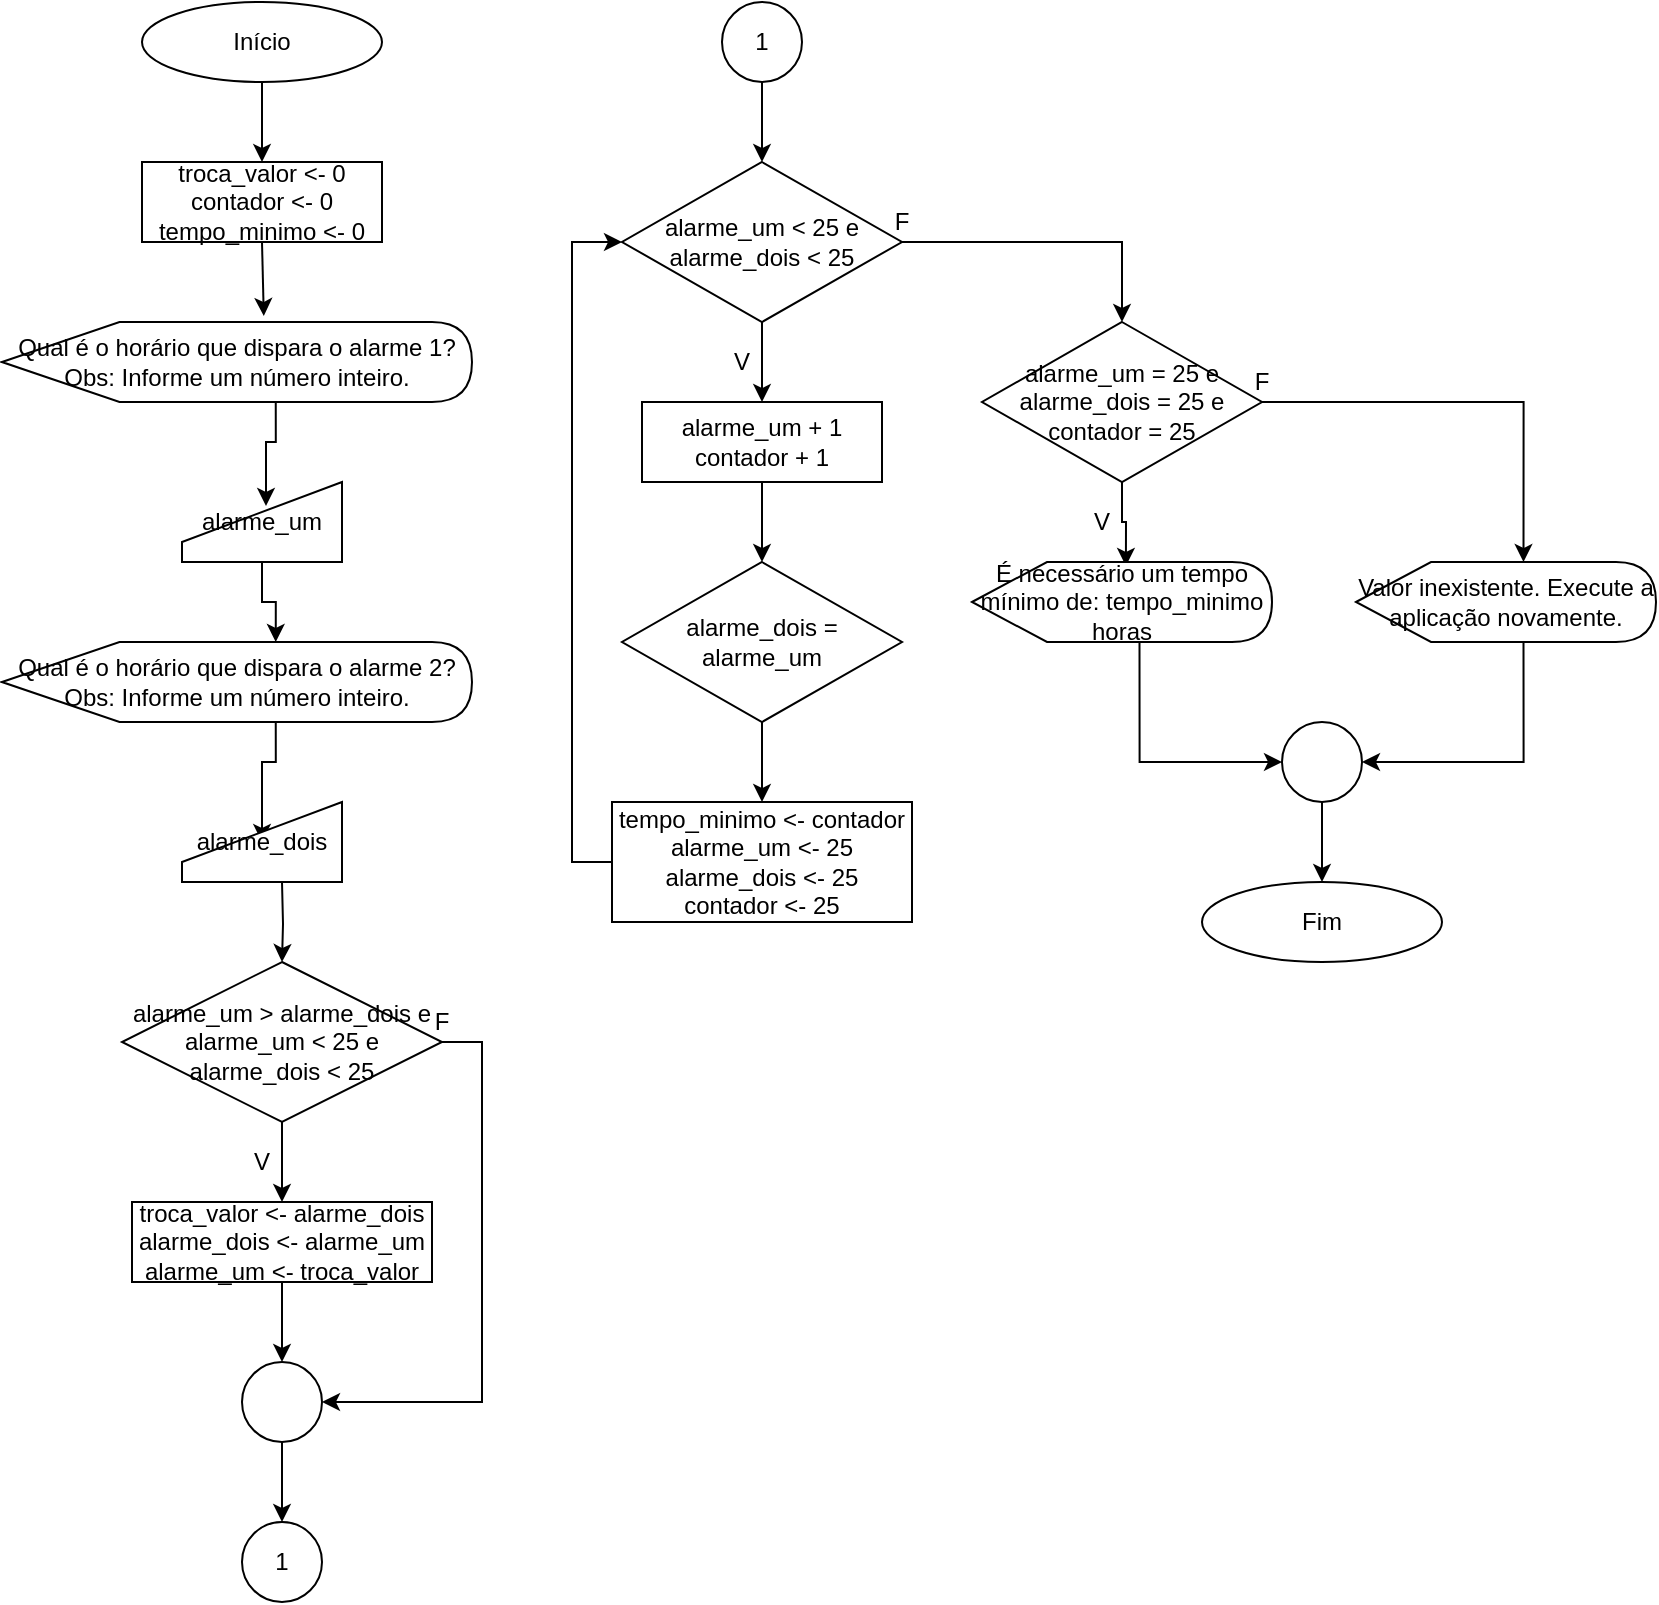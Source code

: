 <mxfile version="14.6.5" type="device"><diagram id="Y5WXKstJo5Wu_lIsVNIk" name="Page-1"><mxGraphModel dx="1108" dy="1549" grid="1" gridSize="10" guides="1" tooltips="1" connect="1" arrows="1" fold="1" page="1" pageScale="1" pageWidth="827" pageHeight="1169" math="0" shadow="0"><root><mxCell id="0"/><mxCell id="1" parent="0"/><mxCell id="j0UNUP0FPxm6FEkCbfm9-30" style="edgeStyle=orthogonalEdgeStyle;rounded=0;orthogonalLoop=1;jettySize=auto;html=1;exitX=0.5;exitY=1;exitDx=0;exitDy=0;entryX=0.5;entryY=0;entryDx=0;entryDy=0;" parent="1" source="j0UNUP0FPxm6FEkCbfm9-1" target="j0UNUP0FPxm6FEkCbfm9-29" edge="1"><mxGeometry relative="1" as="geometry"/></mxCell><mxCell id="j0UNUP0FPxm6FEkCbfm9-1" value="Início" style="ellipse;whiteSpace=wrap;html=1;" parent="1" vertex="1"><mxGeometry x="70" y="-120" width="120" height="40" as="geometry"/></mxCell><mxCell id="j0UNUP0FPxm6FEkCbfm9-2" value="Fim" style="ellipse;whiteSpace=wrap;html=1;" parent="1" vertex="1"><mxGeometry x="600" y="320" width="120" height="40" as="geometry"/></mxCell><mxCell id="j0UNUP0FPxm6FEkCbfm9-26" style="edgeStyle=orthogonalEdgeStyle;rounded=0;orthogonalLoop=1;jettySize=auto;html=1;exitX=0;exitY=0;exitDx=136.875;exitDy=40;exitPerimeter=0;entryX=0.525;entryY=0.3;entryDx=0;entryDy=0;entryPerimeter=0;" parent="1" source="j0UNUP0FPxm6FEkCbfm9-3" target="j0UNUP0FPxm6FEkCbfm9-4" edge="1"><mxGeometry relative="1" as="geometry"/></mxCell><mxCell id="j0UNUP0FPxm6FEkCbfm9-3" value="Qual é o horário que dispara o alarme 1? Obs: Informe um número inteiro." style="shape=display;whiteSpace=wrap;html=1;" parent="1" vertex="1"><mxGeometry y="40" width="235" height="40" as="geometry"/></mxCell><mxCell id="j0UNUP0FPxm6FEkCbfm9-32" style="edgeStyle=orthogonalEdgeStyle;rounded=0;orthogonalLoop=1;jettySize=auto;html=1;exitX=0.5;exitY=1;exitDx=0;exitDy=0;entryX=0;entryY=0;entryDx=136.875;entryDy=0;entryPerimeter=0;" parent="1" source="j0UNUP0FPxm6FEkCbfm9-4" target="j0UNUP0FPxm6FEkCbfm9-27" edge="1"><mxGeometry relative="1" as="geometry"/></mxCell><mxCell id="j0UNUP0FPxm6FEkCbfm9-4" value="alarme_um" style="shape=manualInput;whiteSpace=wrap;html=1;" parent="1" vertex="1"><mxGeometry x="90" y="120" width="80" height="40" as="geometry"/></mxCell><mxCell id="j0UNUP0FPxm6FEkCbfm9-10" style="edgeStyle=orthogonalEdgeStyle;rounded=0;orthogonalLoop=1;jettySize=auto;html=1;exitX=0.5;exitY=1;exitDx=0;exitDy=0;entryX=0.5;entryY=0;entryDx=0;entryDy=0;" parent="1" target="j0UNUP0FPxm6FEkCbfm9-9" edge="1"><mxGeometry relative="1" as="geometry"><mxPoint x="140" y="320" as="sourcePoint"/></mxGeometry></mxCell><mxCell id="j0UNUP0FPxm6FEkCbfm9-14" style="edgeStyle=orthogonalEdgeStyle;rounded=0;orthogonalLoop=1;jettySize=auto;html=1;exitX=0.5;exitY=1;exitDx=0;exitDy=0;entryX=0.5;entryY=0;entryDx=0;entryDy=0;" parent="1" source="j0UNUP0FPxm6FEkCbfm9-9" edge="1"><mxGeometry relative="1" as="geometry"><mxPoint x="140" y="480" as="targetPoint"/></mxGeometry></mxCell><mxCell id="j0UNUP0FPxm6FEkCbfm9-37" style="edgeStyle=orthogonalEdgeStyle;rounded=0;orthogonalLoop=1;jettySize=auto;html=1;exitX=1;exitY=0.5;exitDx=0;exitDy=0;entryX=1;entryY=0.5;entryDx=0;entryDy=0;" parent="1" source="j0UNUP0FPxm6FEkCbfm9-9" target="j0UNUP0FPxm6FEkCbfm9-36" edge="1"><mxGeometry relative="1" as="geometry"/></mxCell><mxCell id="j0UNUP0FPxm6FEkCbfm9-9" value="alarme_um &amp;gt; alarme_dois e alarme_um &amp;lt; 25 e alarme_dois &amp;lt; 25" style="rhombus;whiteSpace=wrap;html=1;" parent="1" vertex="1"><mxGeometry x="60" y="360" width="160" height="80" as="geometry"/></mxCell><mxCell id="j0UNUP0FPxm6FEkCbfm9-11" value="V" style="text;html=1;strokeColor=none;fillColor=none;align=center;verticalAlign=middle;whiteSpace=wrap;rounded=0;" parent="1" vertex="1"><mxGeometry x="110" y="450" width="40" height="20" as="geometry"/></mxCell><mxCell id="j0UNUP0FPxm6FEkCbfm9-12" value="F" style="text;html=1;strokeColor=none;fillColor=none;align=center;verticalAlign=middle;whiteSpace=wrap;rounded=0;" parent="1" vertex="1"><mxGeometry x="200" y="380" width="40" height="20" as="geometry"/></mxCell><mxCell id="j0UNUP0FPxm6FEkCbfm9-33" style="edgeStyle=orthogonalEdgeStyle;rounded=0;orthogonalLoop=1;jettySize=auto;html=1;exitX=0;exitY=0;exitDx=136.875;exitDy=40;exitPerimeter=0;entryX=0.5;entryY=0.5;entryDx=0;entryDy=0;entryPerimeter=0;" parent="1" source="j0UNUP0FPxm6FEkCbfm9-27" target="j0UNUP0FPxm6FEkCbfm9-28" edge="1"><mxGeometry relative="1" as="geometry"/></mxCell><mxCell id="j0UNUP0FPxm6FEkCbfm9-27" value="Qual é o horário que dispara o alarme 2? Obs: Informe um número inteiro." style="shape=display;whiteSpace=wrap;html=1;" parent="1" vertex="1"><mxGeometry y="200" width="235" height="40" as="geometry"/></mxCell><mxCell id="j0UNUP0FPxm6FEkCbfm9-28" value="alarme_dois" style="shape=manualInput;whiteSpace=wrap;html=1;" parent="1" vertex="1"><mxGeometry x="90" y="280" width="80" height="40" as="geometry"/></mxCell><mxCell id="j0UNUP0FPxm6FEkCbfm9-31" style="edgeStyle=orthogonalEdgeStyle;rounded=0;orthogonalLoop=1;jettySize=auto;html=1;exitX=0.5;exitY=1;exitDx=0;exitDy=0;entryX=0.557;entryY=-0.075;entryDx=0;entryDy=0;entryPerimeter=0;" parent="1" source="j0UNUP0FPxm6FEkCbfm9-29" target="j0UNUP0FPxm6FEkCbfm9-3" edge="1"><mxGeometry relative="1" as="geometry"/></mxCell><mxCell id="j0UNUP0FPxm6FEkCbfm9-29" value="troca_valor &amp;lt;- 0 contador &amp;lt;- 0 tempo_minimo &amp;lt;- 0" style="rounded=0;whiteSpace=wrap;html=1;" parent="1" vertex="1"><mxGeometry x="70" y="-40" width="120" height="40" as="geometry"/></mxCell><mxCell id="j0UNUP0FPxm6FEkCbfm9-38" style="edgeStyle=orthogonalEdgeStyle;rounded=0;orthogonalLoop=1;jettySize=auto;html=1;exitX=0.5;exitY=1;exitDx=0;exitDy=0;entryX=0.5;entryY=0;entryDx=0;entryDy=0;" parent="1" source="j0UNUP0FPxm6FEkCbfm9-34" target="j0UNUP0FPxm6FEkCbfm9-36" edge="1"><mxGeometry relative="1" as="geometry"/></mxCell><mxCell id="j0UNUP0FPxm6FEkCbfm9-34" value="&lt;div&gt;&lt;span&gt;&#9;&#9;&lt;/span&gt;troca_valor &amp;lt;- alarme_dois&lt;/div&gt;&lt;div&gt;&lt;span&gt;&#9;&#9;&lt;/span&gt;alarme_dois &amp;lt;- alarme_um&lt;/div&gt;&lt;div&gt;&lt;span&gt;&#9;&#9;&lt;/span&gt;alarme_um &amp;lt;- troca_valor&lt;/div&gt;" style="rounded=0;whiteSpace=wrap;html=1;" parent="1" vertex="1"><mxGeometry x="65" y="480" width="150" height="40" as="geometry"/></mxCell><mxCell id="j0UNUP0FPxm6FEkCbfm9-40" style="edgeStyle=orthogonalEdgeStyle;rounded=0;orthogonalLoop=1;jettySize=auto;html=1;exitX=0.5;exitY=1;exitDx=0;exitDy=0;entryX=0.5;entryY=0;entryDx=0;entryDy=0;" parent="1" source="j0UNUP0FPxm6FEkCbfm9-36" target="j0UNUP0FPxm6FEkCbfm9-39" edge="1"><mxGeometry relative="1" as="geometry"/></mxCell><mxCell id="j0UNUP0FPxm6FEkCbfm9-36" value="" style="ellipse;whiteSpace=wrap;html=1;aspect=fixed;" parent="1" vertex="1"><mxGeometry x="120" y="560" width="40" height="40" as="geometry"/></mxCell><mxCell id="j0UNUP0FPxm6FEkCbfm9-39" value="1" style="ellipse;whiteSpace=wrap;html=1;aspect=fixed;" parent="1" vertex="1"><mxGeometry x="120" y="640" width="40" height="40" as="geometry"/></mxCell><mxCell id="j0UNUP0FPxm6FEkCbfm9-43" style="edgeStyle=orthogonalEdgeStyle;rounded=0;orthogonalLoop=1;jettySize=auto;html=1;exitX=0.5;exitY=1;exitDx=0;exitDy=0;entryX=0.5;entryY=0;entryDx=0;entryDy=0;" parent="1" source="j0UNUP0FPxm6FEkCbfm9-41" target="j0UNUP0FPxm6FEkCbfm9-42" edge="1"><mxGeometry relative="1" as="geometry"/></mxCell><mxCell id="j0UNUP0FPxm6FEkCbfm9-41" value="1" style="ellipse;whiteSpace=wrap;html=1;aspect=fixed;" parent="1" vertex="1"><mxGeometry x="360" y="-120" width="40" height="40" as="geometry"/></mxCell><mxCell id="j0UNUP0FPxm6FEkCbfm9-45" style="edgeStyle=orthogonalEdgeStyle;rounded=0;orthogonalLoop=1;jettySize=auto;html=1;exitX=0.5;exitY=1;exitDx=0;exitDy=0;entryX=0.5;entryY=0;entryDx=0;entryDy=0;" parent="1" source="j0UNUP0FPxm6FEkCbfm9-42" target="j0UNUP0FPxm6FEkCbfm9-44" edge="1"><mxGeometry relative="1" as="geometry"/></mxCell><mxCell id="j0UNUP0FPxm6FEkCbfm9-57" style="edgeStyle=orthogonalEdgeStyle;rounded=0;orthogonalLoop=1;jettySize=auto;html=1;exitX=1;exitY=0.5;exitDx=0;exitDy=0;entryX=0.5;entryY=0;entryDx=0;entryDy=0;" parent="1" source="j0UNUP0FPxm6FEkCbfm9-42" target="j0UNUP0FPxm6FEkCbfm9-56" edge="1"><mxGeometry relative="1" as="geometry"/></mxCell><mxCell id="j0UNUP0FPxm6FEkCbfm9-42" value="alarme_um &amp;lt; 25 e alarme_dois &amp;lt; 25" style="rhombus;whiteSpace=wrap;html=1;" parent="1" vertex="1"><mxGeometry x="310" y="-40" width="140" height="80" as="geometry"/></mxCell><mxCell id="j0UNUP0FPxm6FEkCbfm9-51" style="edgeStyle=orthogonalEdgeStyle;rounded=0;orthogonalLoop=1;jettySize=auto;html=1;exitX=0.5;exitY=1;exitDx=0;exitDy=0;entryX=0.5;entryY=0;entryDx=0;entryDy=0;" parent="1" source="j0UNUP0FPxm6FEkCbfm9-44" target="j0UNUP0FPxm6FEkCbfm9-50" edge="1"><mxGeometry relative="1" as="geometry"/></mxCell><mxCell id="j0UNUP0FPxm6FEkCbfm9-44" value="&lt;div&gt;&lt;span&gt;&#9;&#9;&lt;/span&gt;alarme_um + 1&lt;/div&gt;&lt;div&gt;&lt;span&gt;&#9;&#9;&lt;/span&gt;contador + 1&lt;/div&gt;" style="rounded=0;whiteSpace=wrap;html=1;" parent="1" vertex="1"><mxGeometry x="320" y="80" width="120" height="40" as="geometry"/></mxCell><mxCell id="j0UNUP0FPxm6FEkCbfm9-46" value="V" style="text;html=1;strokeColor=none;fillColor=none;align=center;verticalAlign=middle;whiteSpace=wrap;rounded=0;" parent="1" vertex="1"><mxGeometry x="350" y="50" width="40" height="20" as="geometry"/></mxCell><mxCell id="j0UNUP0FPxm6FEkCbfm9-47" value="F" style="text;html=1;strokeColor=none;fillColor=none;align=center;verticalAlign=middle;whiteSpace=wrap;rounded=0;" parent="1" vertex="1"><mxGeometry x="430" y="-20" width="40" height="20" as="geometry"/></mxCell><mxCell id="j0UNUP0FPxm6FEkCbfm9-53" style="edgeStyle=orthogonalEdgeStyle;rounded=0;orthogonalLoop=1;jettySize=auto;html=1;exitX=0.5;exitY=1;exitDx=0;exitDy=0;entryX=0.5;entryY=0;entryDx=0;entryDy=0;" parent="1" source="j0UNUP0FPxm6FEkCbfm9-50" target="j0UNUP0FPxm6FEkCbfm9-52" edge="1"><mxGeometry relative="1" as="geometry"/></mxCell><mxCell id="j0UNUP0FPxm6FEkCbfm9-50" value="alarme_dois = alarme_um" style="rhombus;whiteSpace=wrap;html=1;" parent="1" vertex="1"><mxGeometry x="310" y="160" width="140" height="80" as="geometry"/></mxCell><mxCell id="j0UNUP0FPxm6FEkCbfm9-54" style="edgeStyle=orthogonalEdgeStyle;rounded=0;orthogonalLoop=1;jettySize=auto;html=1;exitX=0;exitY=0.5;exitDx=0;exitDy=0;entryX=0;entryY=0.5;entryDx=0;entryDy=0;" parent="1" source="j0UNUP0FPxm6FEkCbfm9-52" target="j0UNUP0FPxm6FEkCbfm9-42" edge="1"><mxGeometry relative="1" as="geometry"/></mxCell><mxCell id="j0UNUP0FPxm6FEkCbfm9-52" value="&lt;div&gt;&lt;span&gt;&#9;&#9;&#9;&lt;/span&gt;tempo_minimo &amp;lt;- contador&lt;/div&gt;&lt;div&gt;&lt;span&gt;&#9;&#9;&#9;&lt;/span&gt;alarme_um &amp;lt;- 25&lt;/div&gt;&lt;div&gt;&lt;span&gt;&#9;&#9;&#9;&lt;/span&gt;alarme_dois &amp;lt;- 25&lt;/div&gt;&lt;div&gt;&lt;span&gt;&#9;&#9;&#9;&lt;/span&gt;contador &amp;lt;- 25&lt;/div&gt;" style="rounded=0;whiteSpace=wrap;html=1;" parent="1" vertex="1"><mxGeometry x="305" y="280" width="150" height="60" as="geometry"/></mxCell><mxCell id="j0UNUP0FPxm6FEkCbfm9-60" style="edgeStyle=orthogonalEdgeStyle;rounded=0;orthogonalLoop=1;jettySize=auto;html=1;exitX=0.5;exitY=1;exitDx=0;exitDy=0;entryX=0.513;entryY=0.05;entryDx=0;entryDy=0;entryPerimeter=0;" parent="1" source="j0UNUP0FPxm6FEkCbfm9-56" target="j0UNUP0FPxm6FEkCbfm9-59" edge="1"><mxGeometry relative="1" as="geometry"/></mxCell><mxCell id="j0UNUP0FPxm6FEkCbfm9-62" style="edgeStyle=orthogonalEdgeStyle;rounded=0;orthogonalLoop=1;jettySize=auto;html=1;exitX=1;exitY=0.5;exitDx=0;exitDy=0;entryX=0;entryY=0;entryDx=83.75;entryDy=0;entryPerimeter=0;" parent="1" source="j0UNUP0FPxm6FEkCbfm9-56" target="j0UNUP0FPxm6FEkCbfm9-61" edge="1"><mxGeometry relative="1" as="geometry"/></mxCell><mxCell id="j0UNUP0FPxm6FEkCbfm9-56" value="alarme_um = 25 e alarme_dois = 25 e contador = 25" style="rhombus;whiteSpace=wrap;html=1;" parent="1" vertex="1"><mxGeometry x="490" y="40" width="140" height="80" as="geometry"/></mxCell><mxCell id="j0UNUP0FPxm6FEkCbfm9-67" style="edgeStyle=orthogonalEdgeStyle;rounded=0;orthogonalLoop=1;jettySize=auto;html=1;exitX=0;exitY=0;exitDx=83.75;exitDy=40;exitPerimeter=0;entryX=0;entryY=0.5;entryDx=0;entryDy=0;" parent="1" source="j0UNUP0FPxm6FEkCbfm9-59" target="j0UNUP0FPxm6FEkCbfm9-65" edge="1"><mxGeometry relative="1" as="geometry"/></mxCell><mxCell id="j0UNUP0FPxm6FEkCbfm9-59" value="É necessário um tempo mínimo de: tempo_minimo horas" style="shape=display;whiteSpace=wrap;html=1;" parent="1" vertex="1"><mxGeometry x="485" y="160" width="150" height="40" as="geometry"/></mxCell><mxCell id="j0UNUP0FPxm6FEkCbfm9-66" style="edgeStyle=orthogonalEdgeStyle;rounded=0;orthogonalLoop=1;jettySize=auto;html=1;exitX=0;exitY=0;exitDx=83.75;exitDy=40;exitPerimeter=0;entryX=1;entryY=0.5;entryDx=0;entryDy=0;" parent="1" source="j0UNUP0FPxm6FEkCbfm9-61" target="j0UNUP0FPxm6FEkCbfm9-65" edge="1"><mxGeometry relative="1" as="geometry"/></mxCell><mxCell id="j0UNUP0FPxm6FEkCbfm9-61" value="Valor inexistente. Execute a aplicação novamente." style="shape=display;whiteSpace=wrap;html=1;" parent="1" vertex="1"><mxGeometry x="677" y="160" width="150" height="40" as="geometry"/></mxCell><mxCell id="j0UNUP0FPxm6FEkCbfm9-63" value="F" style="text;html=1;strokeColor=none;fillColor=none;align=center;verticalAlign=middle;whiteSpace=wrap;rounded=0;" parent="1" vertex="1"><mxGeometry x="610" y="60" width="40" height="20" as="geometry"/></mxCell><mxCell id="j0UNUP0FPxm6FEkCbfm9-64" value="V" style="text;html=1;strokeColor=none;fillColor=none;align=center;verticalAlign=middle;whiteSpace=wrap;rounded=0;" parent="1" vertex="1"><mxGeometry x="530" y="130" width="40" height="20" as="geometry"/></mxCell><mxCell id="j0UNUP0FPxm6FEkCbfm9-68" style="edgeStyle=orthogonalEdgeStyle;rounded=0;orthogonalLoop=1;jettySize=auto;html=1;exitX=0.5;exitY=1;exitDx=0;exitDy=0;entryX=0.5;entryY=0;entryDx=0;entryDy=0;" parent="1" source="j0UNUP0FPxm6FEkCbfm9-65" target="j0UNUP0FPxm6FEkCbfm9-2" edge="1"><mxGeometry relative="1" as="geometry"/></mxCell><mxCell id="j0UNUP0FPxm6FEkCbfm9-65" value="" style="ellipse;whiteSpace=wrap;html=1;aspect=fixed;" parent="1" vertex="1"><mxGeometry x="640" y="240" width="40" height="40" as="geometry"/></mxCell></root></mxGraphModel></diagram></mxfile>